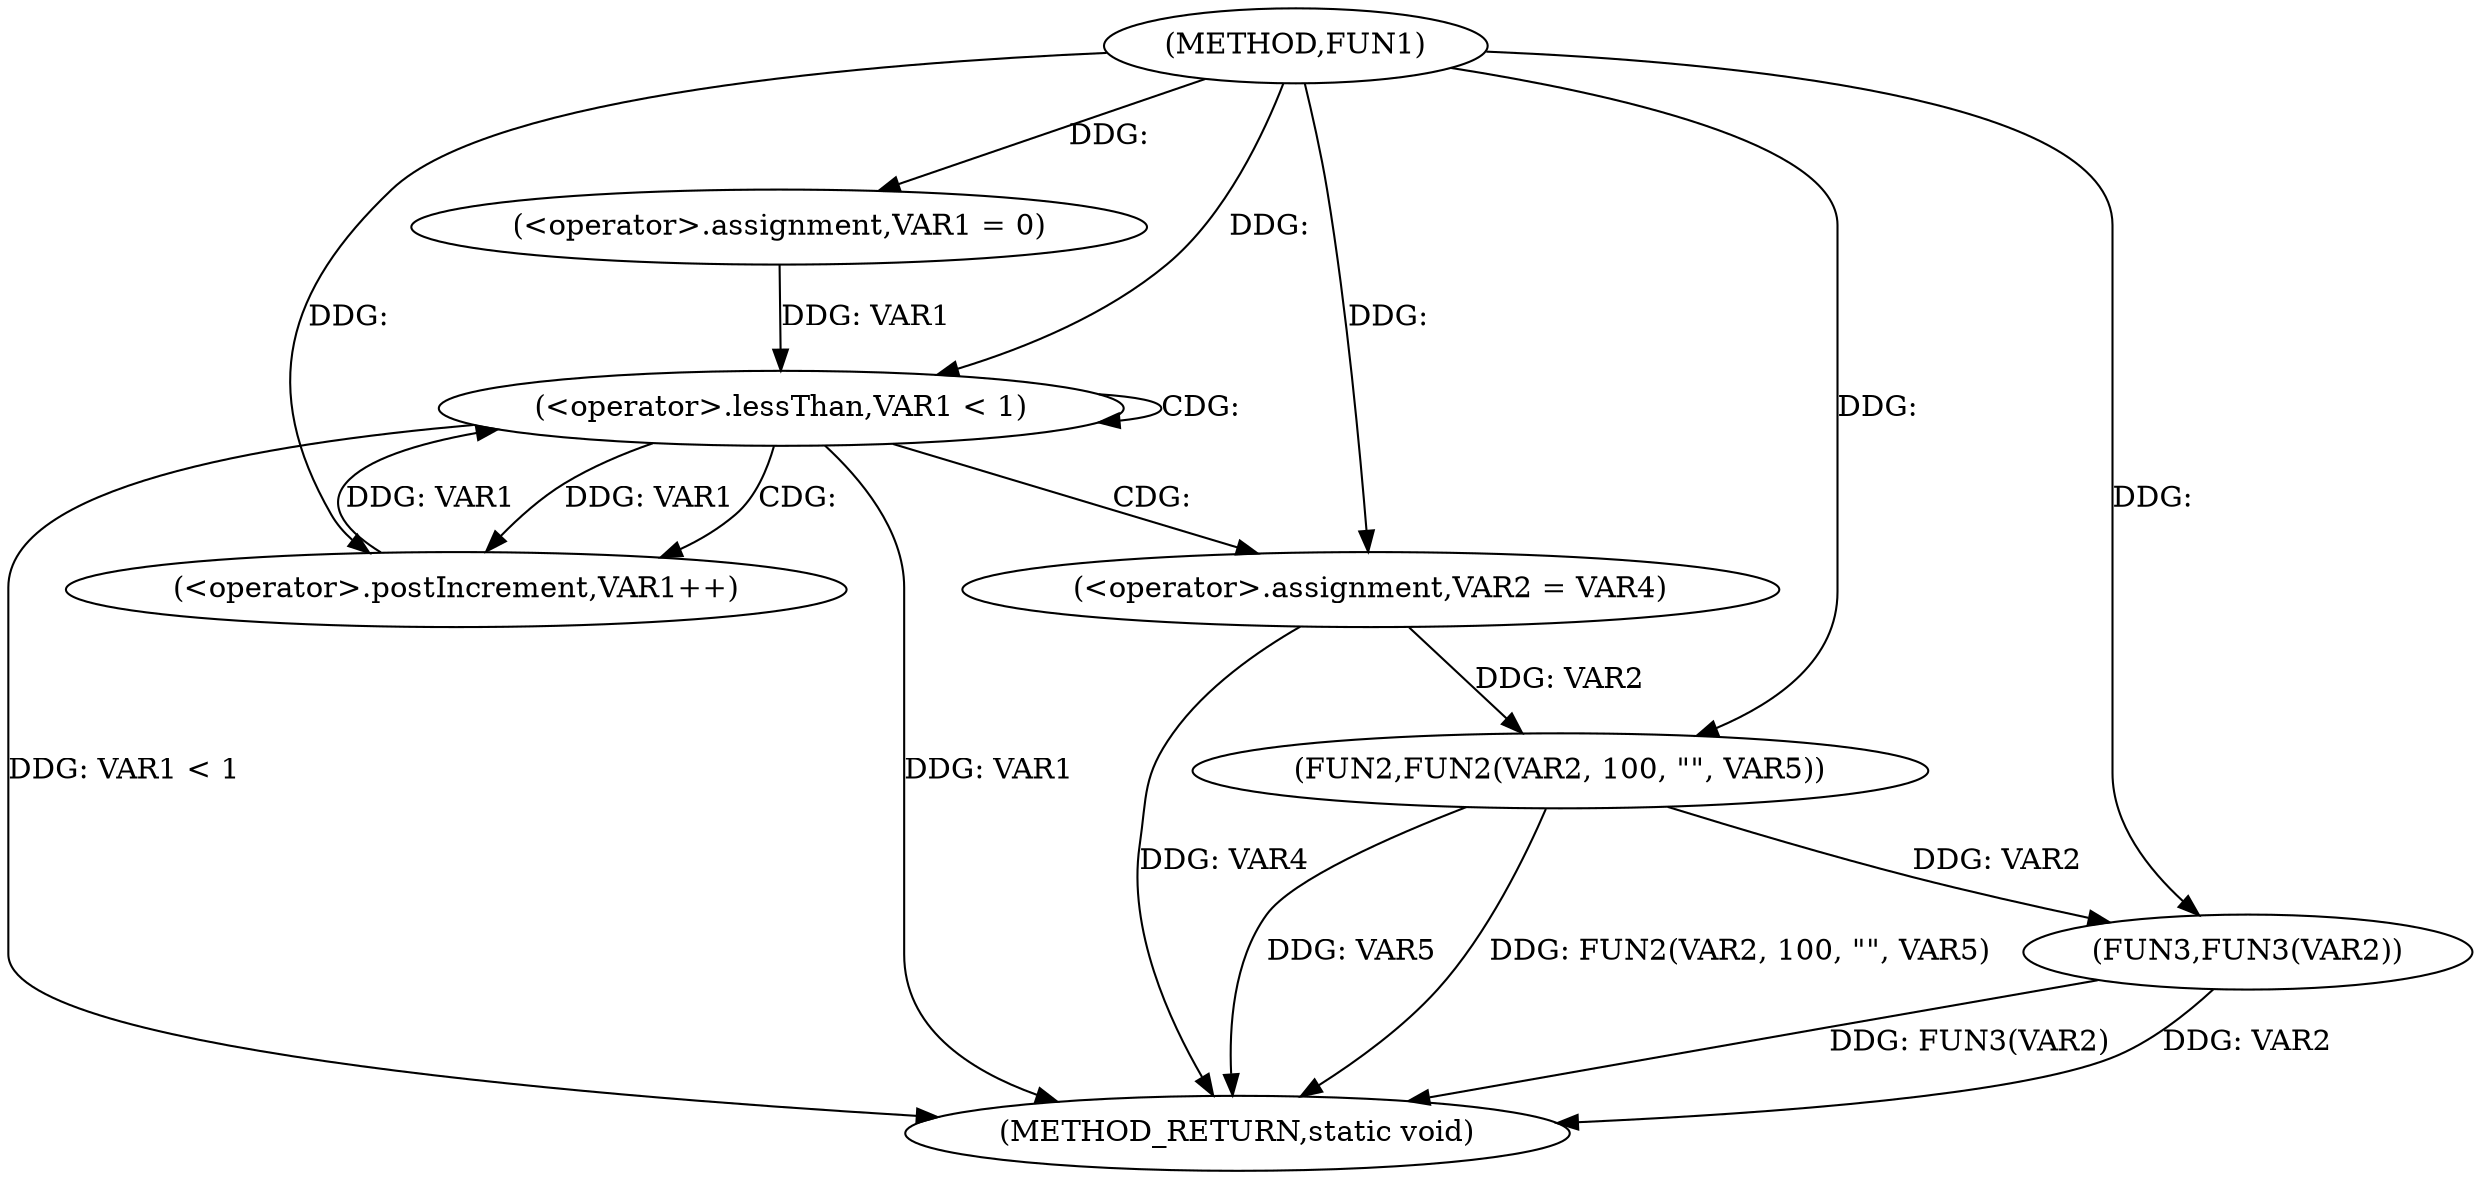 digraph FUN1 {  
"1000100" [label = "(METHOD,FUN1)" ]
"1000128" [label = "(METHOD_RETURN,static void)" ]
"1000107" [label = "(<operator>.assignment,VAR1 = 0)" ]
"1000110" [label = "(<operator>.lessThan,VAR1 < 1)" ]
"1000113" [label = "(<operator>.postIncrement,VAR1++)" ]
"1000116" [label = "(<operator>.assignment,VAR2 = VAR4)" ]
"1000121" [label = "(FUN2,FUN2(VAR2, 100, \"\", VAR5))" ]
"1000126" [label = "(FUN3,FUN3(VAR2))" ]
  "1000126" -> "1000128"  [ label = "DDG: FUN3(VAR2)"] 
  "1000121" -> "1000128"  [ label = "DDG: VAR5"] 
  "1000121" -> "1000128"  [ label = "DDG: FUN2(VAR2, 100, \"\", VAR5)"] 
  "1000126" -> "1000128"  [ label = "DDG: VAR2"] 
  "1000116" -> "1000128"  [ label = "DDG: VAR4"] 
  "1000110" -> "1000128"  [ label = "DDG: VAR1 < 1"] 
  "1000110" -> "1000128"  [ label = "DDG: VAR1"] 
  "1000100" -> "1000107"  [ label = "DDG: "] 
  "1000107" -> "1000110"  [ label = "DDG: VAR1"] 
  "1000113" -> "1000110"  [ label = "DDG: VAR1"] 
  "1000100" -> "1000110"  [ label = "DDG: "] 
  "1000110" -> "1000113"  [ label = "DDG: VAR1"] 
  "1000100" -> "1000113"  [ label = "DDG: "] 
  "1000100" -> "1000116"  [ label = "DDG: "] 
  "1000116" -> "1000121"  [ label = "DDG: VAR2"] 
  "1000100" -> "1000121"  [ label = "DDG: "] 
  "1000121" -> "1000126"  [ label = "DDG: VAR2"] 
  "1000100" -> "1000126"  [ label = "DDG: "] 
  "1000110" -> "1000110"  [ label = "CDG: "] 
  "1000110" -> "1000116"  [ label = "CDG: "] 
  "1000110" -> "1000113"  [ label = "CDG: "] 
}
